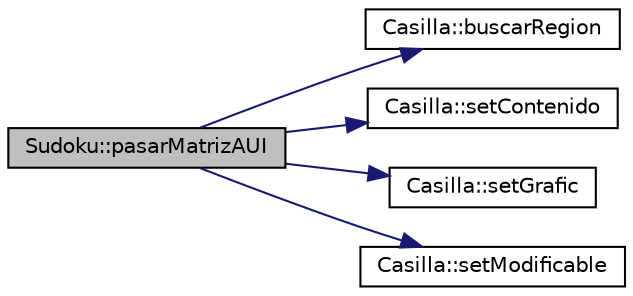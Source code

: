 digraph "Sudoku::pasarMatrizAUI"
{
  edge [fontname="Helvetica",fontsize="10",labelfontname="Helvetica",labelfontsize="10"];
  node [fontname="Helvetica",fontsize="10",shape=record];
  rankdir="LR";
  Node1 [label="Sudoku::pasarMatrizAUI",height=0.2,width=0.4,color="black", fillcolor="grey75", style="filled" fontcolor="black"];
  Node1 -> Node2 [color="midnightblue",fontsize="10",style="solid",fontname="Helvetica"];
  Node2 [label="Casilla::buscarRegion",height=0.2,width=0.4,color="black", fillcolor="white", style="filled",URL="$class_casilla.html#ad1f3c8972a3490213b6d7c055597ab95",tooltip="Ubica la región específica donde se ubica la casilla. "];
  Node1 -> Node3 [color="midnightblue",fontsize="10",style="solid",fontname="Helvetica"];
  Node3 [label="Casilla::setContenido",height=0.2,width=0.4,color="black", fillcolor="white", style="filled",URL="$class_casilla.html#a3cb846c5a157a8c8ac2db061fe2daa8c"];
  Node1 -> Node4 [color="midnightblue",fontsize="10",style="solid",fontname="Helvetica"];
  Node4 [label="Casilla::setGrafic",height=0.2,width=0.4,color="black", fillcolor="white", style="filled",URL="$class_casilla.html#ae77388cc9434142b2a71f3f7b31fad06",tooltip="Funcion que asigna la imagen del numero que está en el tablero al QLabel. "];
  Node1 -> Node5 [color="midnightblue",fontsize="10",style="solid",fontname="Helvetica"];
  Node5 [label="Casilla::setModificable",height=0.2,width=0.4,color="black", fillcolor="white", style="filled",URL="$class_casilla.html#ae482475002ad952e0284771d6c5a6879"];
}
